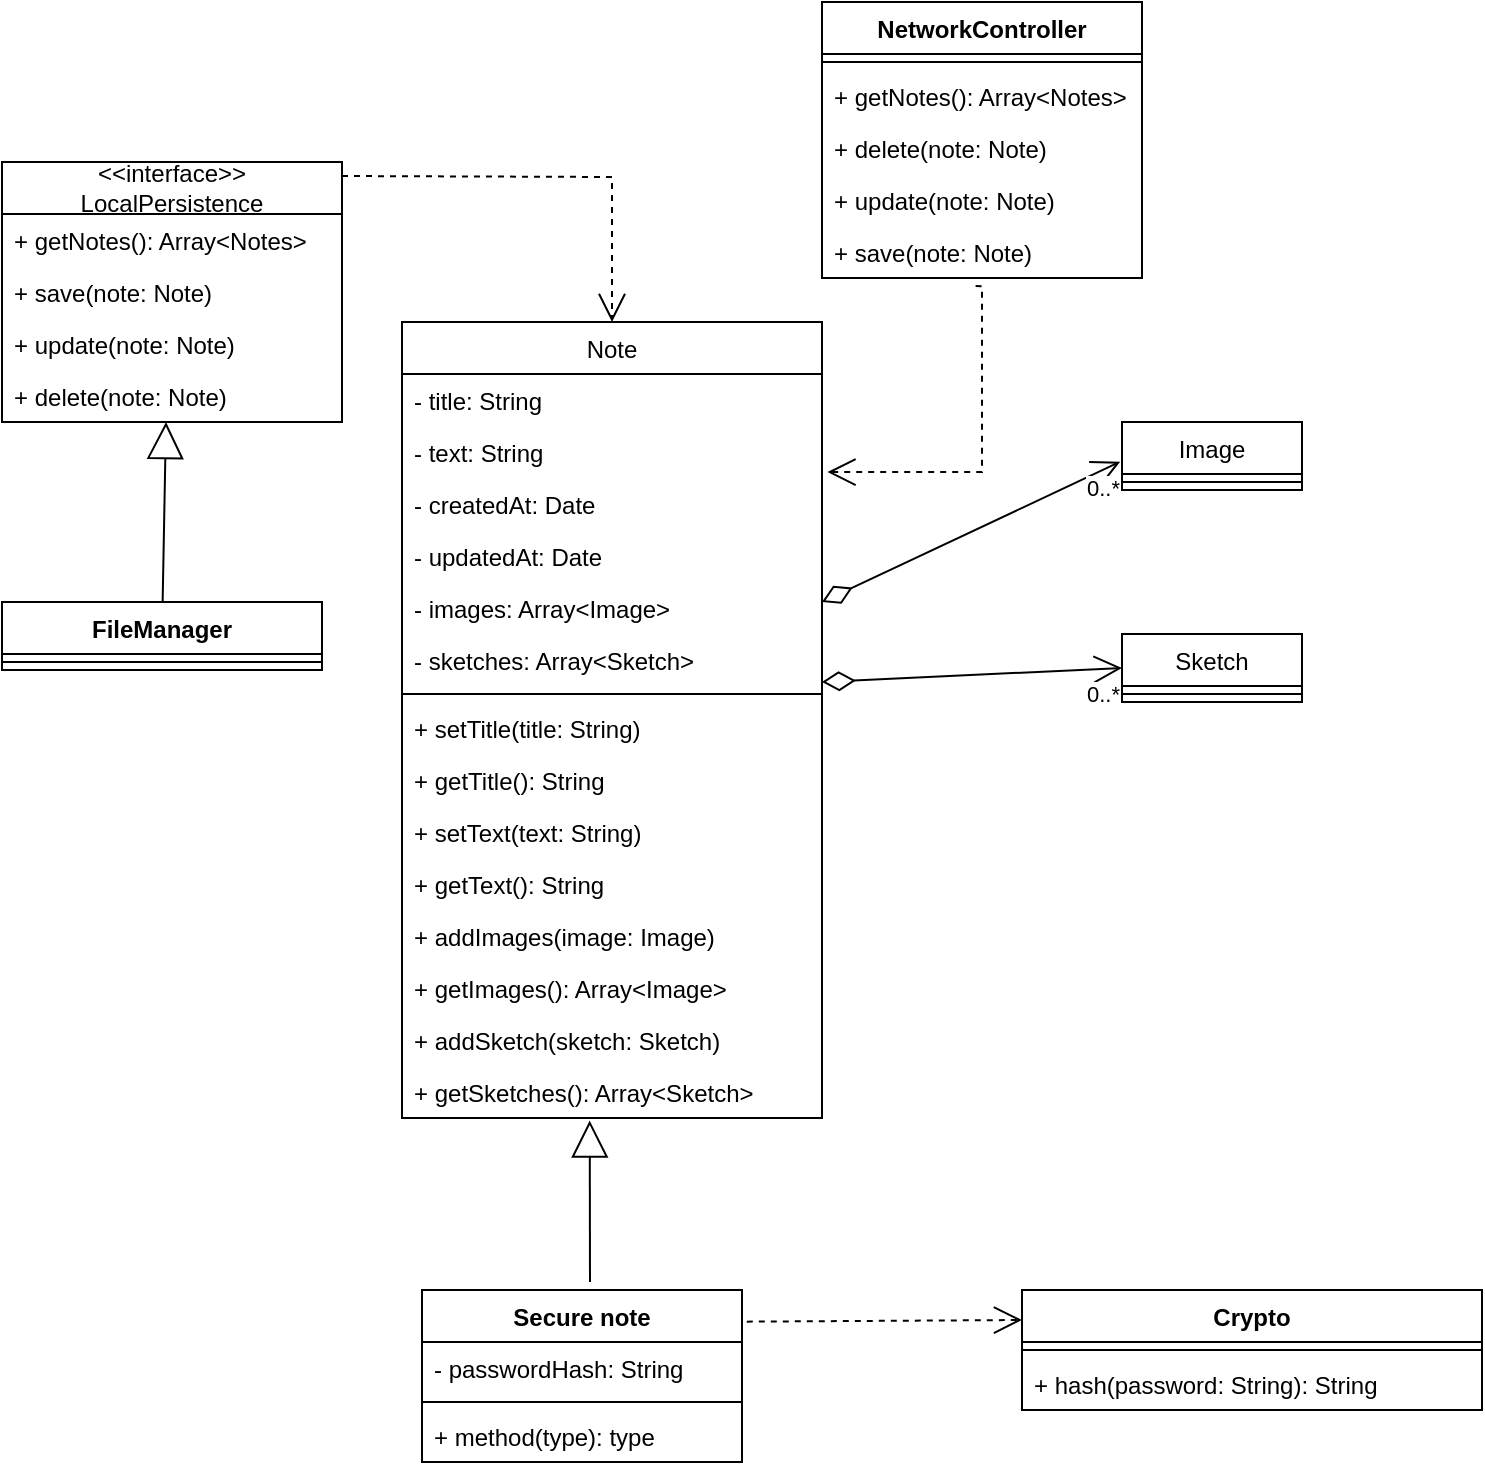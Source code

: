 <mxfile version="21.3.3" type="device">
  <diagram id="C5RBs43oDa-KdzZeNtuy" name="Page-1">
    <mxGraphModel dx="1760" dy="2149" grid="1" gridSize="10" guides="1" tooltips="1" connect="1" arrows="1" fold="1" page="1" pageScale="1" pageWidth="827" pageHeight="1169" math="0" shadow="0">
      <root>
        <mxCell id="WIyWlLk6GJQsqaUBKTNV-0" />
        <mxCell id="WIyWlLk6GJQsqaUBKTNV-1" parent="WIyWlLk6GJQsqaUBKTNV-0" />
        <mxCell id="zkfFHV4jXpPFQw0GAbJ--0" value="Note" style="swimlane;fontStyle=0;align=center;verticalAlign=top;childLayout=stackLayout;horizontal=1;startSize=26;horizontalStack=0;resizeParent=1;resizeLast=0;collapsible=1;marginBottom=0;rounded=0;shadow=0;strokeWidth=1;" parent="WIyWlLk6GJQsqaUBKTNV-1" vertex="1">
          <mxGeometry x="230" y="120" width="210" height="398" as="geometry">
            <mxRectangle x="230" y="140" width="160" height="26" as="alternateBounds" />
          </mxGeometry>
        </mxCell>
        <mxCell id="zkfFHV4jXpPFQw0GAbJ--1" value="- title: String" style="text;align=left;verticalAlign=top;spacingLeft=4;spacingRight=4;overflow=hidden;rotatable=0;points=[[0,0.5],[1,0.5]];portConstraint=eastwest;" parent="zkfFHV4jXpPFQw0GAbJ--0" vertex="1">
          <mxGeometry y="26" width="210" height="26" as="geometry" />
        </mxCell>
        <mxCell id="zkfFHV4jXpPFQw0GAbJ--2" value="- text: String" style="text;align=left;verticalAlign=top;spacingLeft=4;spacingRight=4;overflow=hidden;rotatable=0;points=[[0,0.5],[1,0.5]];portConstraint=eastwest;rounded=0;shadow=0;html=0;" parent="zkfFHV4jXpPFQw0GAbJ--0" vertex="1">
          <mxGeometry y="52" width="210" height="26" as="geometry" />
        </mxCell>
        <mxCell id="zkfFHV4jXpPFQw0GAbJ--3" value="- createdAt: Date" style="text;align=left;verticalAlign=top;spacingLeft=4;spacingRight=4;overflow=hidden;rotatable=0;points=[[0,0.5],[1,0.5]];portConstraint=eastwest;rounded=0;shadow=0;html=0;" parent="zkfFHV4jXpPFQw0GAbJ--0" vertex="1">
          <mxGeometry y="78" width="210" height="26" as="geometry" />
        </mxCell>
        <mxCell id="4R56A76LSOmv0FbK_-16-0" value="- updatedAt: Date" style="text;align=left;verticalAlign=top;spacingLeft=4;spacingRight=4;overflow=hidden;rotatable=0;points=[[0,0.5],[1,0.5]];portConstraint=eastwest;rounded=0;shadow=0;html=0;" vertex="1" parent="zkfFHV4jXpPFQw0GAbJ--0">
          <mxGeometry y="104" width="210" height="26" as="geometry" />
        </mxCell>
        <mxCell id="4R56A76LSOmv0FbK_-16-1" value="- images: Array&lt;Image&gt;" style="text;align=left;verticalAlign=top;spacingLeft=4;spacingRight=4;overflow=hidden;rotatable=0;points=[[0,0.5],[1,0.5]];portConstraint=eastwest;rounded=0;shadow=0;html=0;" vertex="1" parent="zkfFHV4jXpPFQw0GAbJ--0">
          <mxGeometry y="130" width="210" height="26" as="geometry" />
        </mxCell>
        <mxCell id="4R56A76LSOmv0FbK_-16-2" value="- sketches: Array&lt;Sketch&gt;" style="text;align=left;verticalAlign=top;spacingLeft=4;spacingRight=4;overflow=hidden;rotatable=0;points=[[0,0.5],[1,0.5]];portConstraint=eastwest;rounded=0;shadow=0;html=0;" vertex="1" parent="zkfFHV4jXpPFQw0GAbJ--0">
          <mxGeometry y="156" width="210" height="26" as="geometry" />
        </mxCell>
        <mxCell id="zkfFHV4jXpPFQw0GAbJ--4" value="" style="line;html=1;strokeWidth=1;align=left;verticalAlign=middle;spacingTop=-1;spacingLeft=3;spacingRight=3;rotatable=0;labelPosition=right;points=[];portConstraint=eastwest;" parent="zkfFHV4jXpPFQw0GAbJ--0" vertex="1">
          <mxGeometry y="182" width="210" height="8" as="geometry" />
        </mxCell>
        <mxCell id="zkfFHV4jXpPFQw0GAbJ--5" value="+ setTitle(title: String)" style="text;align=left;verticalAlign=top;spacingLeft=4;spacingRight=4;overflow=hidden;rotatable=0;points=[[0,0.5],[1,0.5]];portConstraint=eastwest;" parent="zkfFHV4jXpPFQw0GAbJ--0" vertex="1">
          <mxGeometry y="190" width="210" height="26" as="geometry" />
        </mxCell>
        <mxCell id="4R56A76LSOmv0FbK_-16-3" value="+ getTitle(): String" style="text;align=left;verticalAlign=top;spacingLeft=4;spacingRight=4;overflow=hidden;rotatable=0;points=[[0,0.5],[1,0.5]];portConstraint=eastwest;" vertex="1" parent="zkfFHV4jXpPFQw0GAbJ--0">
          <mxGeometry y="216" width="210" height="26" as="geometry" />
        </mxCell>
        <mxCell id="4R56A76LSOmv0FbK_-16-4" value="+ setText(text: String)" style="text;align=left;verticalAlign=top;spacingLeft=4;spacingRight=4;overflow=hidden;rotatable=0;points=[[0,0.5],[1,0.5]];portConstraint=eastwest;" vertex="1" parent="zkfFHV4jXpPFQw0GAbJ--0">
          <mxGeometry y="242" width="210" height="26" as="geometry" />
        </mxCell>
        <mxCell id="4R56A76LSOmv0FbK_-16-6" value="+ getText(): String" style="text;align=left;verticalAlign=top;spacingLeft=4;spacingRight=4;overflow=hidden;rotatable=0;points=[[0,0.5],[1,0.5]];portConstraint=eastwest;" vertex="1" parent="zkfFHV4jXpPFQw0GAbJ--0">
          <mxGeometry y="268" width="210" height="26" as="geometry" />
        </mxCell>
        <mxCell id="4R56A76LSOmv0FbK_-16-5" value="+ addImages(image: Image)" style="text;align=left;verticalAlign=top;spacingLeft=4;spacingRight=4;overflow=hidden;rotatable=0;points=[[0,0.5],[1,0.5]];portConstraint=eastwest;" vertex="1" parent="zkfFHV4jXpPFQw0GAbJ--0">
          <mxGeometry y="294" width="210" height="26" as="geometry" />
        </mxCell>
        <mxCell id="4R56A76LSOmv0FbK_-16-7" value="+ getImages(): Array&lt;Image&gt;" style="text;align=left;verticalAlign=top;spacingLeft=4;spacingRight=4;overflow=hidden;rotatable=0;points=[[0,0.5],[1,0.5]];portConstraint=eastwest;" vertex="1" parent="zkfFHV4jXpPFQw0GAbJ--0">
          <mxGeometry y="320" width="210" height="26" as="geometry" />
        </mxCell>
        <mxCell id="4R56A76LSOmv0FbK_-16-8" value="+ addSketch(sketch: Sketch)" style="text;align=left;verticalAlign=top;spacingLeft=4;spacingRight=4;overflow=hidden;rotatable=0;points=[[0,0.5],[1,0.5]];portConstraint=eastwest;" vertex="1" parent="zkfFHV4jXpPFQw0GAbJ--0">
          <mxGeometry y="346" width="210" height="26" as="geometry" />
        </mxCell>
        <mxCell id="4R56A76LSOmv0FbK_-16-9" value="+ getSketches(): Array&lt;Sketch&gt;" style="text;align=left;verticalAlign=top;spacingLeft=4;spacingRight=4;overflow=hidden;rotatable=0;points=[[0,0.5],[1,0.5]];portConstraint=eastwest;" vertex="1" parent="zkfFHV4jXpPFQw0GAbJ--0">
          <mxGeometry y="372" width="210" height="26" as="geometry" />
        </mxCell>
        <mxCell id="4R56A76LSOmv0FbK_-16-42" value="Sketch" style="swimlane;fontStyle=0;align=center;verticalAlign=top;childLayout=stackLayout;horizontal=1;startSize=26;horizontalStack=0;resizeParent=1;resizeLast=0;collapsible=1;marginBottom=0;rounded=0;shadow=0;strokeWidth=1;" vertex="1" parent="WIyWlLk6GJQsqaUBKTNV-1">
          <mxGeometry x="590" y="276" width="90" height="34" as="geometry">
            <mxRectangle x="230" y="140" width="160" height="26" as="alternateBounds" />
          </mxGeometry>
        </mxCell>
        <mxCell id="4R56A76LSOmv0FbK_-16-43" value="" style="line;html=1;strokeWidth=1;align=left;verticalAlign=middle;spacingTop=-1;spacingLeft=3;spacingRight=3;rotatable=0;labelPosition=right;points=[];portConstraint=eastwest;" vertex="1" parent="4R56A76LSOmv0FbK_-16-42">
          <mxGeometry y="26" width="90" height="8" as="geometry" />
        </mxCell>
        <mxCell id="4R56A76LSOmv0FbK_-16-48" value="" style="endArrow=open;html=1;endSize=12;startArrow=diamondThin;startSize=14;startFill=0;rounded=0;entryX=-0.01;entryY=0.995;entryDx=0;entryDy=0;entryPerimeter=0;" edge="1" parent="WIyWlLk6GJQsqaUBKTNV-1">
          <mxGeometry relative="1" as="geometry">
            <mxPoint x="440" y="260" as="sourcePoint" />
            <mxPoint x="589.1" y="189.87" as="targetPoint" />
          </mxGeometry>
        </mxCell>
        <mxCell id="4R56A76LSOmv0FbK_-16-50" value="0..*" style="edgeLabel;resizable=0;html=1;align=right;verticalAlign=top;" connectable="0" vertex="1" parent="4R56A76LSOmv0FbK_-16-48">
          <mxGeometry x="1" relative="1" as="geometry" />
        </mxCell>
        <mxCell id="4R56A76LSOmv0FbK_-16-53" value="" style="endArrow=open;html=1;endSize=12;startArrow=diamondThin;startSize=14;startFill=0;rounded=0;entryX=0;entryY=0.5;entryDx=0;entryDy=0;" edge="1" parent="WIyWlLk6GJQsqaUBKTNV-1" target="4R56A76LSOmv0FbK_-16-42">
          <mxGeometry relative="1" as="geometry">
            <mxPoint x="440" y="300" as="sourcePoint" />
            <mxPoint x="584.96" y="331.996" as="targetPoint" />
          </mxGeometry>
        </mxCell>
        <mxCell id="4R56A76LSOmv0FbK_-16-54" value="0..*" style="edgeLabel;resizable=0;html=1;align=right;verticalAlign=top;" connectable="0" vertex="1" parent="4R56A76LSOmv0FbK_-16-53">
          <mxGeometry x="1" relative="1" as="geometry" />
        </mxCell>
        <mxCell id="4R56A76LSOmv0FbK_-16-55" value="Secure note" style="swimlane;fontStyle=1;align=center;verticalAlign=top;childLayout=stackLayout;horizontal=1;startSize=26;horizontalStack=0;resizeParent=1;resizeParentMax=0;resizeLast=0;collapsible=1;marginBottom=0;whiteSpace=wrap;html=1;" vertex="1" parent="WIyWlLk6GJQsqaUBKTNV-1">
          <mxGeometry x="240" y="604" width="160" height="86" as="geometry" />
        </mxCell>
        <mxCell id="4R56A76LSOmv0FbK_-16-56" value="- passwordHash: String" style="text;strokeColor=none;fillColor=none;align=left;verticalAlign=top;spacingLeft=4;spacingRight=4;overflow=hidden;rotatable=0;points=[[0,0.5],[1,0.5]];portConstraint=eastwest;whiteSpace=wrap;html=1;" vertex="1" parent="4R56A76LSOmv0FbK_-16-55">
          <mxGeometry y="26" width="160" height="26" as="geometry" />
        </mxCell>
        <mxCell id="4R56A76LSOmv0FbK_-16-57" value="" style="line;strokeWidth=1;fillColor=none;align=left;verticalAlign=middle;spacingTop=-1;spacingLeft=3;spacingRight=3;rotatable=0;labelPosition=right;points=[];portConstraint=eastwest;strokeColor=inherit;" vertex="1" parent="4R56A76LSOmv0FbK_-16-55">
          <mxGeometry y="52" width="160" height="8" as="geometry" />
        </mxCell>
        <mxCell id="4R56A76LSOmv0FbK_-16-58" value="+ method(type): type" style="text;strokeColor=none;fillColor=none;align=left;verticalAlign=top;spacingLeft=4;spacingRight=4;overflow=hidden;rotatable=0;points=[[0,0.5],[1,0.5]];portConstraint=eastwest;whiteSpace=wrap;html=1;" vertex="1" parent="4R56A76LSOmv0FbK_-16-55">
          <mxGeometry y="60" width="160" height="26" as="geometry" />
        </mxCell>
        <mxCell id="4R56A76LSOmv0FbK_-16-60" value="" style="endArrow=block;endSize=16;endFill=0;html=1;rounded=0;entryX=0.447;entryY=1.05;entryDx=0;entryDy=0;entryPerimeter=0;" edge="1" parent="WIyWlLk6GJQsqaUBKTNV-1" target="4R56A76LSOmv0FbK_-16-9">
          <mxGeometry width="160" relative="1" as="geometry">
            <mxPoint x="324" y="600" as="sourcePoint" />
            <mxPoint x="640" y="400" as="targetPoint" />
            <Array as="points" />
          </mxGeometry>
        </mxCell>
        <mxCell id="4R56A76LSOmv0FbK_-16-61" value="Crypto" style="swimlane;fontStyle=1;align=center;verticalAlign=top;childLayout=stackLayout;horizontal=1;startSize=26;horizontalStack=0;resizeParent=1;resizeParentMax=0;resizeLast=0;collapsible=1;marginBottom=0;whiteSpace=wrap;html=1;" vertex="1" parent="WIyWlLk6GJQsqaUBKTNV-1">
          <mxGeometry x="540" y="604" width="230" height="60" as="geometry" />
        </mxCell>
        <mxCell id="4R56A76LSOmv0FbK_-16-63" value="" style="line;strokeWidth=1;fillColor=none;align=left;verticalAlign=middle;spacingTop=-1;spacingLeft=3;spacingRight=3;rotatable=0;labelPosition=right;points=[];portConstraint=eastwest;strokeColor=inherit;" vertex="1" parent="4R56A76LSOmv0FbK_-16-61">
          <mxGeometry y="26" width="230" height="8" as="geometry" />
        </mxCell>
        <mxCell id="4R56A76LSOmv0FbK_-16-64" value="+ hash(password: String): String" style="text;strokeColor=none;fillColor=none;align=left;verticalAlign=top;spacingLeft=4;spacingRight=4;overflow=hidden;rotatable=0;points=[[0,0.5],[1,0.5]];portConstraint=eastwest;whiteSpace=wrap;html=1;" vertex="1" parent="4R56A76LSOmv0FbK_-16-61">
          <mxGeometry y="34" width="230" height="26" as="geometry" />
        </mxCell>
        <mxCell id="4R56A76LSOmv0FbK_-16-65" value="" style="endArrow=open;endSize=12;dashed=1;html=1;rounded=0;exitX=1.015;exitY=0.184;exitDx=0;exitDy=0;entryX=0;entryY=0.25;entryDx=0;entryDy=0;exitPerimeter=0;" edge="1" parent="WIyWlLk6GJQsqaUBKTNV-1" source="4R56A76LSOmv0FbK_-16-55" target="4R56A76LSOmv0FbK_-16-61">
          <mxGeometry width="160" relative="1" as="geometry">
            <mxPoint x="430" y="640" as="sourcePoint" />
            <mxPoint x="590" y="640" as="targetPoint" />
          </mxGeometry>
        </mxCell>
        <mxCell id="4R56A76LSOmv0FbK_-16-71" value="&amp;lt;&amp;lt;interface&amp;gt;&amp;gt;&lt;br&gt;LocalPersistence" style="swimlane;fontStyle=0;childLayout=stackLayout;horizontal=1;startSize=26;fillColor=none;horizontalStack=0;resizeParent=1;resizeParentMax=0;resizeLast=0;collapsible=1;marginBottom=0;whiteSpace=wrap;html=1;" vertex="1" parent="WIyWlLk6GJQsqaUBKTNV-1">
          <mxGeometry x="30" y="40" width="170" height="130" as="geometry" />
        </mxCell>
        <mxCell id="4R56A76LSOmv0FbK_-16-72" value="+ getNotes(): Array&amp;lt;Notes&amp;gt;" style="text;strokeColor=none;fillColor=none;align=left;verticalAlign=top;spacingLeft=4;spacingRight=4;overflow=hidden;rotatable=0;points=[[0,0.5],[1,0.5]];portConstraint=eastwest;whiteSpace=wrap;html=1;" vertex="1" parent="4R56A76LSOmv0FbK_-16-71">
          <mxGeometry y="26" width="170" height="26" as="geometry" />
        </mxCell>
        <mxCell id="4R56A76LSOmv0FbK_-16-73" value="+ save(note: Note)" style="text;strokeColor=none;fillColor=none;align=left;verticalAlign=top;spacingLeft=4;spacingRight=4;overflow=hidden;rotatable=0;points=[[0,0.5],[1,0.5]];portConstraint=eastwest;whiteSpace=wrap;html=1;" vertex="1" parent="4R56A76LSOmv0FbK_-16-71">
          <mxGeometry y="52" width="170" height="26" as="geometry" />
        </mxCell>
        <mxCell id="4R56A76LSOmv0FbK_-16-75" value="+ update(note: Note)" style="text;strokeColor=none;fillColor=none;align=left;verticalAlign=top;spacingLeft=4;spacingRight=4;overflow=hidden;rotatable=0;points=[[0,0.5],[1,0.5]];portConstraint=eastwest;whiteSpace=wrap;html=1;" vertex="1" parent="4R56A76LSOmv0FbK_-16-71">
          <mxGeometry y="78" width="170" height="26" as="geometry" />
        </mxCell>
        <mxCell id="4R56A76LSOmv0FbK_-16-74" value="+ delete(note: Note)" style="text;strokeColor=none;fillColor=none;align=left;verticalAlign=top;spacingLeft=4;spacingRight=4;overflow=hidden;rotatable=0;points=[[0,0.5],[1,0.5]];portConstraint=eastwest;whiteSpace=wrap;html=1;" vertex="1" parent="4R56A76LSOmv0FbK_-16-71">
          <mxGeometry y="104" width="170" height="26" as="geometry" />
        </mxCell>
        <mxCell id="4R56A76LSOmv0FbK_-16-76" value="" style="endArrow=open;endSize=12;dashed=1;html=1;rounded=0;exitX=1;exitY=0.25;exitDx=0;exitDy=0;entryX=0.5;entryY=0;entryDx=0;entryDy=0;edgeStyle=orthogonalEdgeStyle;" edge="1" parent="WIyWlLk6GJQsqaUBKTNV-1" target="zkfFHV4jXpPFQw0GAbJ--0">
          <mxGeometry width="160" relative="1" as="geometry">
            <mxPoint x="200" y="47" as="sourcePoint" />
            <mxPoint x="320" y="40" as="targetPoint" />
          </mxGeometry>
        </mxCell>
        <mxCell id="4R56A76LSOmv0FbK_-16-77" value="FileManager" style="swimlane;fontStyle=1;align=center;verticalAlign=top;childLayout=stackLayout;horizontal=1;startSize=26;horizontalStack=0;resizeParent=1;resizeParentMax=0;resizeLast=0;collapsible=1;marginBottom=0;whiteSpace=wrap;html=1;" vertex="1" parent="WIyWlLk6GJQsqaUBKTNV-1">
          <mxGeometry x="30" y="260" width="160" height="34" as="geometry" />
        </mxCell>
        <mxCell id="4R56A76LSOmv0FbK_-16-79" value="" style="line;strokeWidth=1;fillColor=none;align=left;verticalAlign=middle;spacingTop=-1;spacingLeft=3;spacingRight=3;rotatable=0;labelPosition=right;points=[];portConstraint=eastwest;strokeColor=inherit;" vertex="1" parent="4R56A76LSOmv0FbK_-16-77">
          <mxGeometry y="26" width="160" height="8" as="geometry" />
        </mxCell>
        <mxCell id="4R56A76LSOmv0FbK_-16-81" value="" style="endArrow=block;endSize=16;endFill=0;html=1;rounded=0;entryX=0.447;entryY=1.05;entryDx=0;entryDy=0;entryPerimeter=0;" edge="1" parent="WIyWlLk6GJQsqaUBKTNV-1" source="4R56A76LSOmv0FbK_-16-77">
          <mxGeometry width="160" relative="1" as="geometry">
            <mxPoint x="128" y="251" as="sourcePoint" />
            <mxPoint x="112" y="170" as="targetPoint" />
            <Array as="points" />
          </mxGeometry>
        </mxCell>
        <mxCell id="4R56A76LSOmv0FbK_-16-82" value="Image" style="swimlane;fontStyle=0;align=center;verticalAlign=top;childLayout=stackLayout;horizontal=1;startSize=26;horizontalStack=0;resizeParent=1;resizeLast=0;collapsible=1;marginBottom=0;rounded=0;shadow=0;strokeWidth=1;" vertex="1" parent="WIyWlLk6GJQsqaUBKTNV-1">
          <mxGeometry x="590" y="170" width="90" height="34" as="geometry">
            <mxRectangle x="230" y="140" width="160" height="26" as="alternateBounds" />
          </mxGeometry>
        </mxCell>
        <mxCell id="4R56A76LSOmv0FbK_-16-83" value="" style="line;html=1;strokeWidth=1;align=left;verticalAlign=middle;spacingTop=-1;spacingLeft=3;spacingRight=3;rotatable=0;labelPosition=right;points=[];portConstraint=eastwest;" vertex="1" parent="4R56A76LSOmv0FbK_-16-82">
          <mxGeometry y="26" width="90" height="8" as="geometry" />
        </mxCell>
        <mxCell id="4R56A76LSOmv0FbK_-16-84" value="NetworkController" style="swimlane;fontStyle=1;align=center;verticalAlign=top;childLayout=stackLayout;horizontal=1;startSize=26;horizontalStack=0;resizeParent=1;resizeParentMax=0;resizeLast=0;collapsible=1;marginBottom=0;whiteSpace=wrap;html=1;" vertex="1" parent="WIyWlLk6GJQsqaUBKTNV-1">
          <mxGeometry x="440" y="-40" width="160" height="138" as="geometry" />
        </mxCell>
        <mxCell id="4R56A76LSOmv0FbK_-16-86" value="" style="line;strokeWidth=1;fillColor=none;align=left;verticalAlign=middle;spacingTop=-1;spacingLeft=3;spacingRight=3;rotatable=0;labelPosition=right;points=[];portConstraint=eastwest;strokeColor=inherit;" vertex="1" parent="4R56A76LSOmv0FbK_-16-84">
          <mxGeometry y="26" width="160" height="8" as="geometry" />
        </mxCell>
        <mxCell id="4R56A76LSOmv0FbK_-16-88" value="+ getNotes(): Array&amp;lt;Notes&amp;gt;" style="text;strokeColor=none;fillColor=none;align=left;verticalAlign=top;spacingLeft=4;spacingRight=4;overflow=hidden;rotatable=0;points=[[0,0.5],[1,0.5]];portConstraint=eastwest;whiteSpace=wrap;html=1;" vertex="1" parent="4R56A76LSOmv0FbK_-16-84">
          <mxGeometry y="34" width="160" height="26" as="geometry" />
        </mxCell>
        <mxCell id="4R56A76LSOmv0FbK_-16-91" value="+ delete(note: Note)" style="text;strokeColor=none;fillColor=none;align=left;verticalAlign=top;spacingLeft=4;spacingRight=4;overflow=hidden;rotatable=0;points=[[0,0.5],[1,0.5]];portConstraint=eastwest;whiteSpace=wrap;html=1;" vertex="1" parent="4R56A76LSOmv0FbK_-16-84">
          <mxGeometry y="60" width="160" height="26" as="geometry" />
        </mxCell>
        <mxCell id="4R56A76LSOmv0FbK_-16-90" value="+ update(note: Note)" style="text;strokeColor=none;fillColor=none;align=left;verticalAlign=top;spacingLeft=4;spacingRight=4;overflow=hidden;rotatable=0;points=[[0,0.5],[1,0.5]];portConstraint=eastwest;whiteSpace=wrap;html=1;" vertex="1" parent="4R56A76LSOmv0FbK_-16-84">
          <mxGeometry y="86" width="160" height="26" as="geometry" />
        </mxCell>
        <mxCell id="4R56A76LSOmv0FbK_-16-89" value="+ save(note: Note)" style="text;strokeColor=none;fillColor=none;align=left;verticalAlign=top;spacingLeft=4;spacingRight=4;overflow=hidden;rotatable=0;points=[[0,0.5],[1,0.5]];portConstraint=eastwest;whiteSpace=wrap;html=1;" vertex="1" parent="4R56A76LSOmv0FbK_-16-84">
          <mxGeometry y="112" width="160" height="26" as="geometry" />
        </mxCell>
        <mxCell id="4R56A76LSOmv0FbK_-16-94" value="" style="endArrow=open;endSize=12;dashed=1;html=1;rounded=0;exitX=0.48;exitY=1.156;exitDx=0;exitDy=0;exitPerimeter=0;entryX=1.013;entryY=-0.115;entryDx=0;entryDy=0;entryPerimeter=0;edgeStyle=orthogonalEdgeStyle;" edge="1" parent="WIyWlLk6GJQsqaUBKTNV-1" source="4R56A76LSOmv0FbK_-16-89" target="zkfFHV4jXpPFQw0GAbJ--3">
          <mxGeometry width="160" relative="1" as="geometry">
            <mxPoint x="520" y="130" as="sourcePoint" />
            <mxPoint x="520" y="200" as="targetPoint" />
            <Array as="points">
              <mxPoint x="520" y="102" />
              <mxPoint x="520" y="195" />
            </Array>
          </mxGeometry>
        </mxCell>
      </root>
    </mxGraphModel>
  </diagram>
</mxfile>
